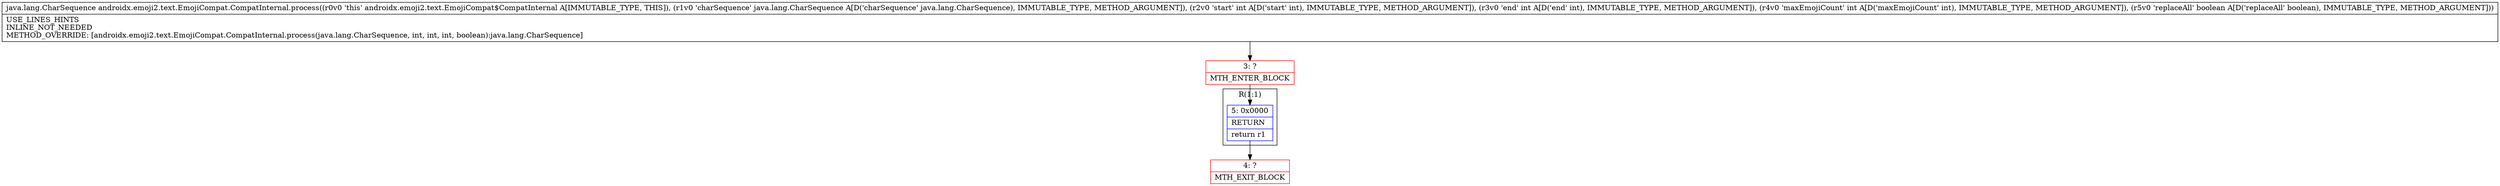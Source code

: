 digraph "CFG forandroidx.emoji2.text.EmojiCompat.CompatInternal.process(Ljava\/lang\/CharSequence;IIIZ)Ljava\/lang\/CharSequence;" {
subgraph cluster_Region_1477840846 {
label = "R(1:1)";
node [shape=record,color=blue];
Node_5 [shape=record,label="{5\:\ 0x0000|RETURN\l|return r1\l}"];
}
Node_3 [shape=record,color=red,label="{3\:\ ?|MTH_ENTER_BLOCK\l}"];
Node_4 [shape=record,color=red,label="{4\:\ ?|MTH_EXIT_BLOCK\l}"];
MethodNode[shape=record,label="{java.lang.CharSequence androidx.emoji2.text.EmojiCompat.CompatInternal.process((r0v0 'this' androidx.emoji2.text.EmojiCompat$CompatInternal A[IMMUTABLE_TYPE, THIS]), (r1v0 'charSequence' java.lang.CharSequence A[D('charSequence' java.lang.CharSequence), IMMUTABLE_TYPE, METHOD_ARGUMENT]), (r2v0 'start' int A[D('start' int), IMMUTABLE_TYPE, METHOD_ARGUMENT]), (r3v0 'end' int A[D('end' int), IMMUTABLE_TYPE, METHOD_ARGUMENT]), (r4v0 'maxEmojiCount' int A[D('maxEmojiCount' int), IMMUTABLE_TYPE, METHOD_ARGUMENT]), (r5v0 'replaceAll' boolean A[D('replaceAll' boolean), IMMUTABLE_TYPE, METHOD_ARGUMENT]))  | USE_LINES_HINTS\lINLINE_NOT_NEEDED\lMETHOD_OVERRIDE: [androidx.emoji2.text.EmojiCompat.CompatInternal.process(java.lang.CharSequence, int, int, int, boolean):java.lang.CharSequence]\l}"];
MethodNode -> Node_3;Node_5 -> Node_4;
Node_3 -> Node_5;
}

